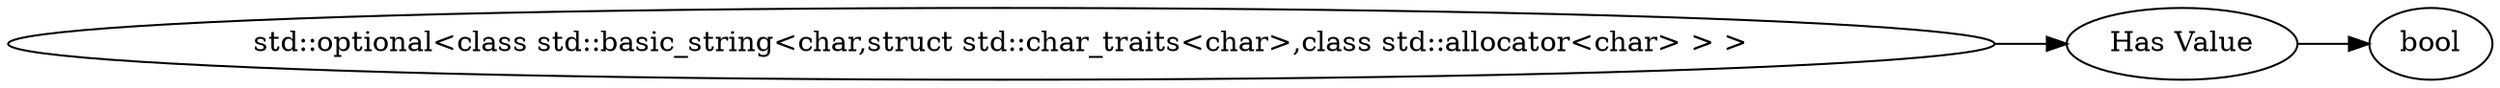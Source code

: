 digraph "std::optional<class std::basic_string<char,struct std::char_traits<char>,class std::allocator<char> > >" {
rankdir = LR
21
21 -> 22
22 -> 23

21 [label="std::optional<class std::basic_string<char,struct std::char_traits<char>,class std::allocator<char> > >",comment="name: \"std::optional<class std::basic_string<char,struct std::char_traits<char>,class std::allocator<char> > >\", typeName: \"\", id: 21, branchId: 0, recurseId: -1, attributes: 0, notes: \"\""];
22 [label="Has Value",comment="name: \"Has Value\", typeName: \"\", id: 22, branchId: 0, recurseId: -1, attributes: 0, notes: \"If true, follow with appropriate data type, otherwise nothing\""];
23 [label="bool",comment="name: \"bool\", typeName: \"\", id: 23, branchId: 0, recurseId: -1, attributes: 512, notes: \"\""];
{ rank = max;23}

}
